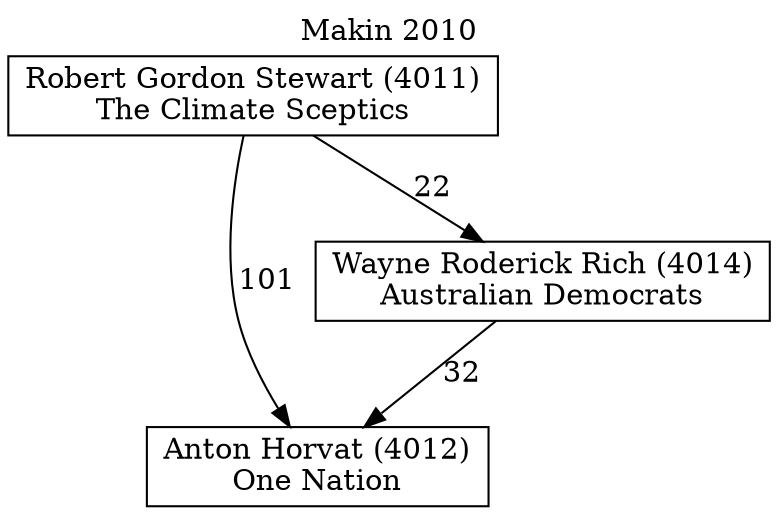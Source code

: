 // House preference flow
digraph "Anton Horvat (4012)_Makin_2010" {
	graph [label="Makin 2010" labelloc=t mclimit=10]
	node [shape=box]
	"Anton Horvat (4012)" [label="Anton Horvat (4012)
One Nation"]
	"Wayne Roderick Rich (4014)" [label="Wayne Roderick Rich (4014)
Australian Democrats"]
	"Robert Gordon Stewart (4011)" [label="Robert Gordon Stewart (4011)
The Climate Sceptics"]
	"Wayne Roderick Rich (4014)" -> "Anton Horvat (4012)" [label=32]
	"Robert Gordon Stewart (4011)" -> "Wayne Roderick Rich (4014)" [label=22]
	"Robert Gordon Stewart (4011)" -> "Anton Horvat (4012)" [label=101]
}
